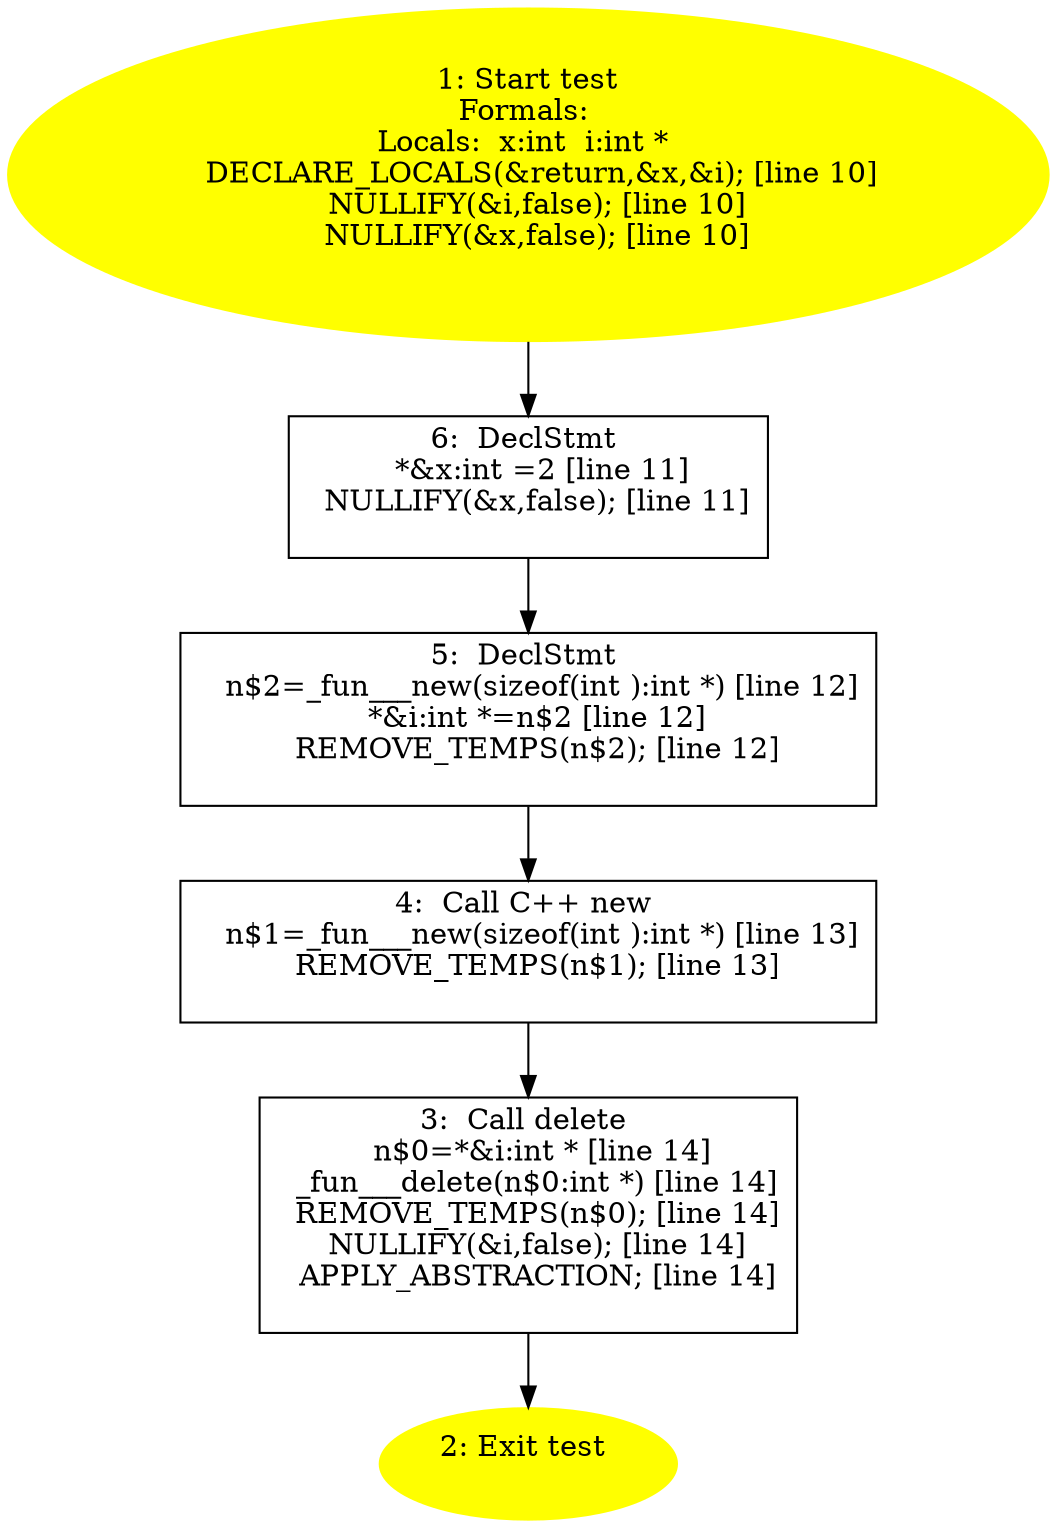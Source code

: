 digraph iCFG {
6 [label="6:  DeclStmt \n   *&x:int =2 [line 11]\n  NULLIFY(&x,false); [line 11]\n " shape="box"]
	

	 6 -> 5 ;
5 [label="5:  DeclStmt \n   n$2=_fun___new(sizeof(int ):int *) [line 12]\n  *&i:int *=n$2 [line 12]\n  REMOVE_TEMPS(n$2); [line 12]\n " shape="box"]
	

	 5 -> 4 ;
4 [label="4:  Call C++ new \n   n$1=_fun___new(sizeof(int ):int *) [line 13]\n  REMOVE_TEMPS(n$1); [line 13]\n " shape="box"]
	

	 4 -> 3 ;
3 [label="3:  Call delete \n   n$0=*&i:int * [line 14]\n  _fun___delete(n$0:int *) [line 14]\n  REMOVE_TEMPS(n$0); [line 14]\n  NULLIFY(&i,false); [line 14]\n  APPLY_ABSTRACTION; [line 14]\n " shape="box"]
	

	 3 -> 2 ;
2 [label="2: Exit test \n  " color=yellow style=filled]
	

1 [label="1: Start test\nFormals: \nLocals:  x:int  i:int * \n   DECLARE_LOCALS(&return,&x,&i); [line 10]\n  NULLIFY(&i,false); [line 10]\n  NULLIFY(&x,false); [line 10]\n " color=yellow style=filled]
	

	 1 -> 6 ;
}
